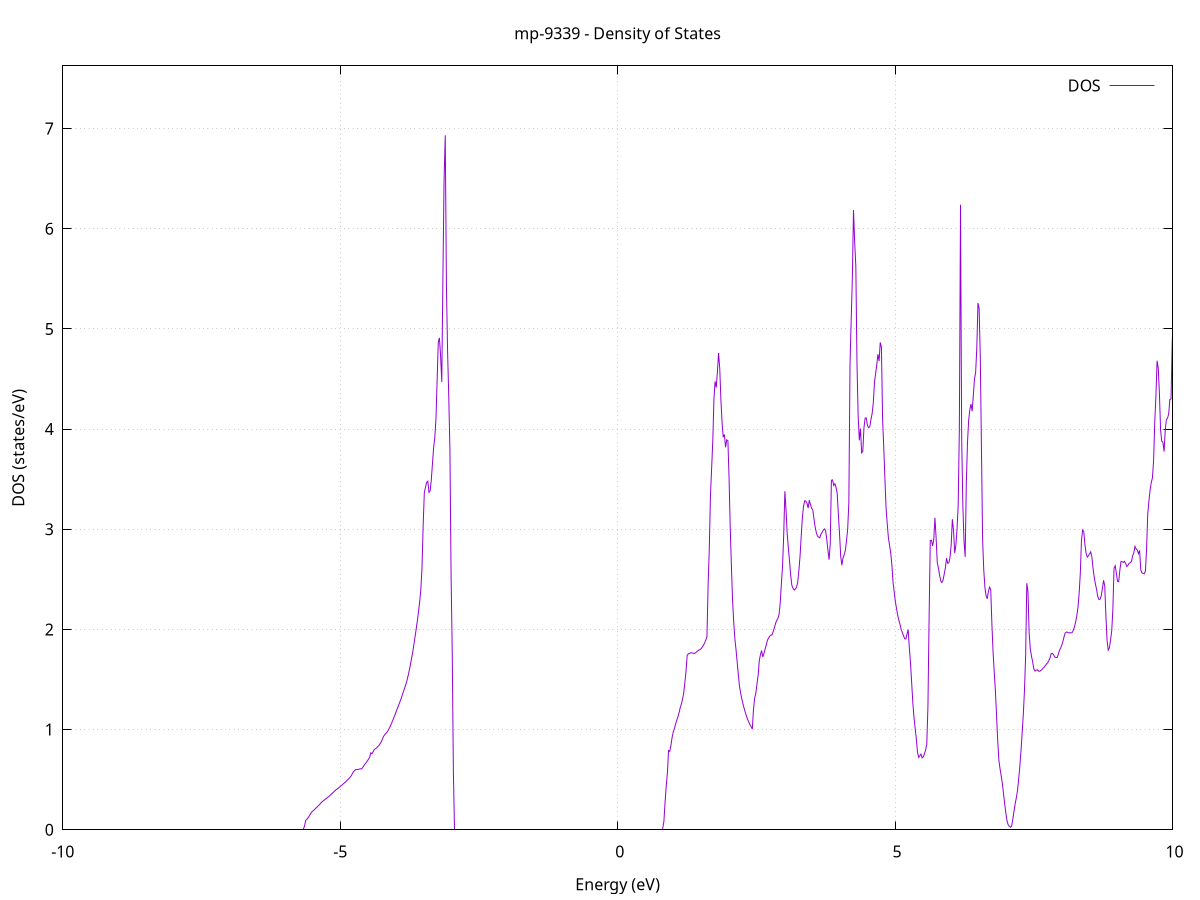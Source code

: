 set title 'mp-9339 - Density of States'
set xlabel 'Energy (eV)'
set ylabel 'DOS (states/eV)'
set grid
set xrange [-10:10]
set yrange [0:7.626]
set xzeroaxis lt -1
set terminal png size 800,600
set output 'mp-9339_dos_gnuplot.png'
plot '-' using 1:2 with lines title 'DOS'
-26.165500 0.000000
-26.144500 0.000000
-26.123600 0.000000
-26.102600 0.000000
-26.081600 0.000000
-26.060700 0.000000
-26.039700 0.000000
-26.018700 0.000000
-25.997800 0.000000
-25.976800 0.000000
-25.955900 0.000000
-25.934900 0.000000
-25.913900 0.000000
-25.893000 0.000000
-25.872000 0.000000
-25.851000 0.000000
-25.830100 0.000000
-25.809100 0.000000
-25.788200 0.000000
-25.767200 0.000000
-25.746200 0.000000
-25.725300 0.000000
-25.704300 0.000000
-25.683300 0.000000
-25.662400 0.000000
-25.641400 0.000000
-25.620500 0.000000
-25.599500 0.000000
-25.578500 0.000000
-25.557600 0.000000
-25.536600 0.000000
-25.515600 0.000000
-25.494700 0.000000
-25.473700 0.000000
-25.452800 0.000000
-25.431800 0.000000
-25.410800 0.000000
-25.389900 0.000000
-25.368900 0.000000
-25.347900 0.000000
-25.327000 0.000000
-25.306000 0.000000
-25.285100 0.000000
-25.264100 0.000000
-25.243100 0.000000
-25.222200 0.000000
-25.201200 0.000000
-25.180200 0.000000
-25.159300 0.000000
-25.138300 0.000000
-25.117400 0.000000
-25.096400 0.000000
-25.075400 0.000000
-25.054500 0.000000
-25.033500 0.000000
-25.012500 0.000000
-24.991600 0.000000
-24.970600 0.000000
-24.949700 0.000000
-24.928700 0.000000
-24.907700 0.000000
-24.886800 0.000000
-24.865800 0.000000
-24.844900 0.000000
-24.823900 0.000000
-24.802900 0.000000
-24.782000 0.000000
-24.761000 0.000000
-24.740000 0.000000
-24.719100 0.000000
-24.698100 0.000000
-24.677200 0.000000
-24.656200 0.000000
-24.635200 0.000000
-24.614300 0.000000
-24.593300 0.000000
-24.572300 0.000000
-24.551400 0.000000
-24.530400 0.000000
-24.509500 0.000000
-24.488500 0.000000
-24.467500 0.000000
-24.446600 0.000000
-24.425600 0.000000
-24.404600 0.000000
-24.383700 0.000000
-24.362700 0.000000
-24.341800 0.000000
-24.320800 0.000000
-24.299800 0.000000
-24.278900 0.000000
-24.257900 14.189900
-24.236900 13.721600
-24.216000 20.919900
-24.195000 14.191600
-24.174100 11.848000
-24.153100 13.725000
-24.132100 16.467600
-24.111200 11.569100
-24.090200 15.531800
-24.069200 27.880700
-24.048300 27.862100
-24.027300 37.544800
-24.006400 32.554900
-23.985400 48.342600
-23.964400 36.364000
-23.943500 12.463000
-23.922500 15.432300
-23.901500 22.653000
-23.880600 20.507800
-23.859600 30.408000
-23.838700 42.367200
-23.817700 47.246900
-23.796700 36.343500
-23.775800 2.918000
-23.754800 0.000000
-23.733800 0.000000
-23.712900 0.000000
-23.691900 0.000000
-23.671000 0.000000
-23.650000 0.000000
-23.629000 0.000000
-23.608100 0.000000
-23.587100 0.000000
-23.566200 0.000000
-23.545200 0.000000
-23.524200 0.000000
-23.503300 0.000000
-23.482300 0.000000
-23.461300 0.000000
-23.440400 0.000000
-23.419400 0.000000
-23.398500 0.000000
-23.377500 0.000000
-23.356500 0.000000
-23.335600 0.000000
-23.314600 0.000000
-23.293600 0.000000
-23.272700 0.000000
-23.251700 0.000000
-23.230800 0.000000
-23.209800 0.000000
-23.188800 0.000000
-23.167900 0.000000
-23.146900 0.000000
-23.125900 0.000000
-23.105000 0.000000
-23.084000 0.000000
-23.063100 0.000000
-23.042100 0.000000
-23.021100 0.000000
-23.000200 0.000000
-22.979200 0.000000
-22.958200 0.000000
-22.937300 0.000000
-22.916300 0.000000
-22.895400 0.000000
-22.874400 0.000000
-22.853400 0.000000
-22.832500 0.000000
-22.811500 0.000000
-22.790500 0.000000
-22.769600 0.000000
-22.748600 0.000000
-22.727700 0.000000
-22.706700 0.000000
-22.685700 0.000000
-22.664800 0.000000
-22.643800 0.000000
-22.622800 0.000000
-22.601900 0.000000
-22.580900 0.000000
-22.560000 0.000000
-22.539000 0.000000
-22.518000 0.000000
-22.497100 0.000000
-22.476100 0.000000
-22.455100 0.000000
-22.434200 0.000000
-22.413200 0.000000
-22.392300 0.000000
-22.371300 0.000000
-22.350300 0.000000
-22.329400 0.000000
-22.308400 0.000000
-22.287500 0.000000
-22.266500 0.000000
-22.245500 0.000000
-22.224600 0.000000
-22.203600 0.000000
-22.182600 0.000000
-22.161700 0.000000
-22.140700 0.000000
-22.119800 0.000000
-22.098800 0.000000
-22.077800 0.000000
-22.056900 0.000000
-22.035900 0.000000
-22.014900 0.000000
-21.994000 0.000000
-21.973000 0.000000
-21.952100 0.000000
-21.931100 0.000000
-21.910100 0.000000
-21.889200 0.000000
-21.868200 0.000000
-21.847200 0.000000
-21.826300 0.000000
-21.805300 0.000000
-21.784400 0.000000
-21.763400 0.000000
-21.742400 0.000000
-21.721500 0.000000
-21.700500 0.000000
-21.679500 0.000000
-21.658600 0.000000
-21.637600 0.000000
-21.616700 0.000000
-21.595700 0.000000
-21.574700 0.000000
-21.553800 0.000000
-21.532800 0.000000
-21.511800 0.000000
-21.490900 0.000000
-21.469900 0.000000
-21.449000 0.000000
-21.428000 0.000000
-21.407000 0.000000
-21.386100 0.000000
-21.365100 0.000000
-21.344100 0.000000
-21.323200 0.000000
-21.302200 0.000000
-21.281300 0.000000
-21.260300 0.000000
-21.239300 0.000000
-21.218400 0.000000
-21.197400 0.000000
-21.176400 0.000000
-21.155500 0.000000
-21.134500 0.000000
-21.113600 0.000000
-21.092600 0.000000
-21.071600 0.000000
-21.050700 0.000000
-21.029700 0.000000
-21.008700 0.000000
-20.987800 0.000000
-20.966800 0.000000
-20.945900 0.000000
-20.924900 0.000000
-20.903900 0.000000
-20.883000 0.000000
-20.862000 0.000000
-20.841100 0.000000
-20.820100 0.000000
-20.799100 0.000000
-20.778200 0.000000
-20.757200 0.000000
-20.736200 0.000000
-20.715300 0.000000
-20.694300 0.000000
-20.673400 0.000000
-20.652400 0.000000
-20.631400 0.000000
-20.610500 0.000000
-20.589500 0.000000
-20.568500 0.000000
-20.547600 0.000000
-20.526600 0.000000
-20.505700 0.000000
-20.484700 0.000000
-20.463700 0.000000
-20.442800 0.000000
-20.421800 0.000000
-20.400800 0.000000
-20.379900 0.000000
-20.358900 0.000000
-20.338000 0.000000
-20.317000 0.000000
-20.296000 0.000000
-20.275100 0.000000
-20.254100 0.000000
-20.233100 0.000000
-20.212200 0.000000
-20.191200 0.000000
-20.170300 0.000000
-20.149300 0.000000
-20.128300 0.000000
-20.107400 0.000000
-20.086400 0.000000
-20.065400 0.000000
-20.044500 0.000000
-20.023500 0.000000
-20.002600 0.000000
-19.981600 0.000000
-19.960600 0.000000
-19.939700 0.000000
-19.918700 0.000000
-19.897700 0.000000
-19.876800 0.000000
-19.855800 0.000000
-19.834900 0.000000
-19.813900 0.000000
-19.792900 0.000000
-19.772000 0.000000
-19.751000 0.000000
-19.730000 0.000000
-19.709100 0.000000
-19.688100 0.000000
-19.667200 0.000000
-19.646200 0.000000
-19.625200 0.000000
-19.604300 0.000000
-19.583300 0.000000
-19.562400 0.000000
-19.541400 0.000000
-19.520400 0.000000
-19.499500 0.000000
-19.478500 0.000000
-19.457500 0.000000
-19.436600 0.000000
-19.415600 0.000000
-19.394700 0.000000
-19.373700 0.000000
-19.352700 0.000000
-19.331800 0.000000
-19.310800 0.000000
-19.289800 0.000000
-19.268900 0.000000
-19.247900 0.000000
-19.227000 0.000000
-19.206000 0.000000
-19.185000 0.000000
-19.164100 0.000000
-19.143100 0.000000
-19.122100 0.000000
-19.101200 0.000000
-19.080200 0.000000
-19.059300 0.000000
-19.038300 0.000000
-19.017300 0.000000
-18.996400 0.000000
-18.975400 0.000000
-18.954400 0.000000
-18.933500 0.000000
-18.912500 0.000000
-18.891600 0.000000
-18.870600 0.000000
-18.849600 0.000000
-18.828700 0.000000
-18.807700 0.000000
-18.786700 0.000000
-18.765800 0.000000
-18.744800 0.000000
-18.723900 0.000000
-18.702900 0.000000
-18.681900 0.000000
-18.661000 0.000000
-18.640000 0.000000
-18.619000 0.000000
-18.598100 0.000000
-18.577100 0.000000
-18.556200 0.000000
-18.535200 0.000000
-18.514200 0.000000
-18.493300 0.000000
-18.472300 0.000000
-18.451300 0.000000
-18.430400 0.000000
-18.409400 0.000000
-18.388500 0.000000
-18.367500 0.000000
-18.346500 0.000000
-18.325600 0.000000
-18.304600 0.000000
-18.283700 0.000000
-18.262700 0.000000
-18.241700 0.000000
-18.220800 0.000000
-18.199800 0.000000
-18.178800 0.000000
-18.157900 0.000000
-18.136900 0.000000
-18.116000 0.000000
-18.095000 0.000000
-18.074000 0.000000
-18.053100 0.000000
-18.032100 0.000000
-18.011100 0.000000
-17.990200 0.000000
-17.969200 0.000000
-17.948300 0.000000
-17.927300 0.000000
-17.906300 0.000000
-17.885400 0.000000
-17.864400 0.000000
-17.843400 0.000000
-17.822500 0.000000
-17.801500 0.000000
-17.780600 0.000000
-17.759600 0.000000
-17.738600 0.000000
-17.717700 0.000000
-17.696700 0.000000
-17.675700 0.000000
-17.654800 0.000000
-17.633800 0.000000
-17.612900 0.000000
-17.591900 0.000000
-17.570900 0.000000
-17.550000 0.000000
-17.529000 0.000000
-17.508000 0.000000
-17.487100 0.000000
-17.466100 0.000000
-17.445200 0.000000
-17.424200 0.000000
-17.403200 0.000000
-17.382300 0.000000
-17.361300 0.000000
-17.340300 0.000000
-17.319400 0.000000
-17.298400 0.000000
-17.277500 0.000000
-17.256500 0.000000
-17.235500 0.000000
-17.214600 0.000000
-17.193600 0.000000
-17.172600 0.000000
-17.151700 0.000000
-17.130700 0.000000
-17.109800 0.000000
-17.088800 0.000000
-17.067800 0.000000
-17.046900 0.000000
-17.025900 0.000000
-17.005000 0.000000
-16.984000 0.000000
-16.963000 0.000000
-16.942100 0.000000
-16.921100 0.000000
-16.900100 0.000000
-16.879200 0.000000
-16.858200 0.000000
-16.837300 0.000000
-16.816300 0.000000
-16.795300 0.000000
-16.774400 0.000000
-16.753400 0.000000
-16.732400 0.000000
-16.711500 0.000000
-16.690500 0.000000
-16.669600 0.000000
-16.648600 0.000000
-16.627600 0.000000
-16.606700 0.000000
-16.585700 0.000000
-16.564700 0.000000
-16.543800 0.000000
-16.522800 0.000000
-16.501900 0.000000
-16.480900 0.000000
-16.459900 0.000000
-16.439000 0.000000
-16.418000 0.000000
-16.397000 0.000000
-16.376100 0.000000
-16.355100 0.000000
-16.334200 0.000000
-16.313200 0.000000
-16.292200 0.000000
-16.271300 0.000000
-16.250300 0.000000
-16.229300 0.000000
-16.208400 0.000000
-16.187400 0.000000
-16.166500 0.000000
-16.145500 0.000000
-16.124500 0.000000
-16.103600 0.000000
-16.082600 0.000000
-16.061600 0.000000
-16.040700 0.000000
-16.019700 0.000000
-15.998800 0.000000
-15.977800 0.000000
-15.956800 0.000000
-15.935900 0.000000
-15.914900 0.000000
-15.893900 0.000000
-15.873000 0.000000
-15.852000 0.000000
-15.831100 0.000000
-15.810100 0.000000
-15.789100 0.000000
-15.768200 0.000000
-15.747200 0.000000
-15.726300 0.000000
-15.705300 0.000000
-15.684300 0.000000
-15.663400 0.000000
-15.642400 0.000000
-15.621400 0.000000
-15.600500 0.000000
-15.579500 0.000000
-15.558600 0.000000
-15.537600 0.000000
-15.516600 0.000000
-15.495700 0.000000
-15.474700 0.000000
-15.453700 0.000000
-15.432800 0.000000
-15.411800 0.000000
-15.390900 0.000000
-15.369900 0.000000
-15.348900 0.000000
-15.328000 0.000000
-15.307000 0.000000
-15.286000 0.000000
-15.265100 0.000000
-15.244100 0.000000
-15.223200 0.000000
-15.202200 0.000000
-15.181200 0.000000
-15.160300 0.000000
-15.139300 0.000000
-15.118300 0.000000
-15.097400 0.000000
-15.076400 0.000000
-15.055500 0.000000
-15.034500 0.000000
-15.013500 0.000000
-14.992600 0.000000
-14.971600 0.000000
-14.950600 0.000000
-14.929700 0.000000
-14.908700 0.000000
-14.887800 0.000000
-14.866800 0.000000
-14.845800 0.000000
-14.824900 0.000000
-14.803900 0.000000
-14.782900 0.000000
-14.762000 0.000000
-14.741000 0.000000
-14.720100 0.000000
-14.699100 0.000000
-14.678100 0.000000
-14.657200 0.000000
-14.636200 0.000000
-14.615200 0.000000
-14.594300 0.000000
-14.573300 0.000000
-14.552400 0.000000
-14.531400 0.000000
-14.510400 0.000000
-14.489500 0.000000
-14.468500 0.000000
-14.447600 0.000000
-14.426600 0.000000
-14.405600 0.000000
-14.384700 0.000000
-14.363700 0.000000
-14.342700 0.000000
-14.321800 0.000000
-14.300800 0.000000
-14.279900 0.000000
-14.258900 0.000000
-14.237900 0.000000
-14.217000 0.000000
-14.196000 0.000000
-14.175000 0.000000
-14.154100 0.000000
-14.133100 0.000000
-14.112200 0.000000
-14.091200 0.000000
-14.070200 0.000000
-14.049300 0.000000
-14.028300 0.000000
-14.007300 0.000000
-13.986400 0.000000
-13.965400 0.000000
-13.944500 0.000000
-13.923500 0.000000
-13.902500 0.000000
-13.881600 0.000000
-13.860600 0.000000
-13.839600 0.000000
-13.818700 0.000000
-13.797700 0.000000
-13.776800 0.000000
-13.755800 0.000000
-13.734800 0.000000
-13.713900 0.000000
-13.692900 0.000000
-13.671900 0.000000
-13.651000 0.000000
-13.630000 0.000000
-13.609100 0.000000
-13.588100 0.000000
-13.567100 0.000000
-13.546200 0.000000
-13.525200 0.000000
-13.504200 0.000000
-13.483300 0.000000
-13.462300 0.000000
-13.441400 0.000000
-13.420400 0.000000
-13.399400 0.000000
-13.378500 0.000000
-13.357500 0.000000
-13.336500 0.000000
-13.315600 0.000000
-13.294600 0.000000
-13.273700 0.000000
-13.252700 0.000000
-13.231700 0.000000
-13.210800 0.000000
-13.189800 0.000000
-13.168900 0.000000
-13.147900 0.000000
-13.126900 0.000000
-13.106000 0.000000
-13.085000 0.000000
-13.064000 0.000000
-13.043100 0.000000
-13.022100 0.000000
-13.001200 0.000000
-12.980200 0.000000
-12.959200 0.000000
-12.938300 0.000000
-12.917300 0.000000
-12.896300 0.000000
-12.875400 0.000000
-12.854400 0.000000
-12.833500 0.000000
-12.812500 0.000000
-12.791500 0.000000
-12.770600 0.000000
-12.749600 0.000000
-12.728600 0.000000
-12.707700 0.000000
-12.686700 0.000000
-12.665800 0.000000
-12.644800 0.000000
-12.623800 0.000000
-12.602900 0.000000
-12.581900 0.000000
-12.560900 0.000000
-12.540000 0.000000
-12.519000 0.000000
-12.498100 0.000000
-12.477100 0.000000
-12.456100 0.000000
-12.435200 0.000000
-12.414200 0.000000
-12.393200 0.000000
-12.372300 0.000000
-12.351300 0.000000
-12.330400 0.000000
-12.309400 0.000000
-12.288400 0.000000
-12.267500 0.000000
-12.246500 0.000000
-12.225500 0.000000
-12.204600 0.000000
-12.183600 0.000000
-12.162700 0.000000
-12.141700 0.000000
-12.120700 0.000000
-12.099800 0.000000
-12.078800 0.000000
-12.057800 0.000000
-12.036900 0.000000
-12.015900 0.000000
-11.995000 0.000000
-11.974000 0.000000
-11.953000 0.000000
-11.932100 0.000000
-11.911100 0.000000
-11.890100 0.000000
-11.869200 0.000000
-11.848200 0.000000
-11.827300 0.000000
-11.806300 0.000000
-11.785300 0.000000
-11.764400 0.000000
-11.743400 0.000000
-11.722500 0.000000
-11.701500 0.000000
-11.680500 0.000000
-11.659600 0.000000
-11.638600 0.000000
-11.617600 0.000000
-11.596700 0.000000
-11.575700 0.000000
-11.554800 0.000000
-11.533800 0.000000
-11.512800 0.000000
-11.491900 0.000000
-11.470900 0.000000
-11.449900 0.000000
-11.429000 0.000000
-11.408000 0.000000
-11.387100 0.000000
-11.366100 0.000000
-11.345100 0.000000
-11.324200 0.000000
-11.303200 0.000000
-11.282200 0.000000
-11.261300 0.000000
-11.240300 0.000000
-11.219400 0.000000
-11.198400 0.000000
-11.177400 0.000000
-11.156500 0.000000
-11.135500 0.000000
-11.114500 0.000000
-11.093600 0.000000
-11.072600 0.000000
-11.051700 0.000000
-11.030700 0.000000
-11.009700 0.000000
-10.988800 0.000000
-10.967800 0.000000
-10.946800 0.000000
-10.925900 0.000000
-10.904900 0.000000
-10.884000 0.000000
-10.863000 0.000000
-10.842000 0.000000
-10.821100 0.000000
-10.800100 0.000000
-10.779100 0.000000
-10.758200 0.000000
-10.737200 0.000000
-10.716300 0.000000
-10.695300 0.000000
-10.674300 0.000000
-10.653400 0.000000
-10.632400 0.000000
-10.611400 0.000000
-10.590500 0.000000
-10.569500 0.000000
-10.548600 0.000000
-10.527600 0.000000
-10.506600 0.000000
-10.485700 0.000000
-10.464700 0.000000
-10.443800 0.000000
-10.422800 0.000000
-10.401800 0.000000
-10.380900 0.000000
-10.359900 0.000000
-10.338900 0.000000
-10.318000 0.000000
-10.297000 0.000000
-10.276100 0.000000
-10.255100 0.000000
-10.234100 0.000000
-10.213200 0.000000
-10.192200 0.000000
-10.171200 0.000000
-10.150300 0.000000
-10.129300 0.000000
-10.108400 0.000000
-10.087400 0.000000
-10.066400 0.000000
-10.045500 0.000000
-10.024500 0.000000
-10.003500 0.000000
-9.982600 0.000000
-9.961600 0.000000
-9.940700 0.000000
-9.919700 0.000000
-9.898700 0.000000
-9.877800 0.000000
-9.856800 0.000000
-9.835800 0.000000
-9.814900 0.000000
-9.793900 0.000000
-9.773000 0.000000
-9.752000 0.000000
-9.731000 0.000000
-9.710100 0.000000
-9.689100 0.000000
-9.668100 0.000000
-9.647200 0.000000
-9.626200 0.000000
-9.605300 0.000000
-9.584300 0.000000
-9.563300 0.000000
-9.542400 0.000000
-9.521400 0.000000
-9.500400 0.000000
-9.479500 0.000000
-9.458500 0.000000
-9.437600 0.000000
-9.416600 0.000000
-9.395600 0.000000
-9.374700 0.000000
-9.353700 0.000000
-9.332700 0.000000
-9.311800 0.000000
-9.290800 0.000000
-9.269900 0.000000
-9.248900 0.000000
-9.227900 0.000000
-9.207000 0.000000
-9.186000 0.000000
-9.165100 0.000000
-9.144100 0.000000
-9.123100 0.000000
-9.102200 0.000000
-9.081200 0.000000
-9.060200 0.000000
-9.039300 0.000000
-9.018300 0.000000
-8.997400 0.000000
-8.976400 0.000000
-8.955400 0.000000
-8.934500 0.000000
-8.913500 0.000000
-8.892500 0.000000
-8.871600 0.000000
-8.850600 0.000000
-8.829700 0.000000
-8.808700 0.000000
-8.787700 0.000000
-8.766800 0.000000
-8.745800 0.000000
-8.724800 0.000000
-8.703900 0.000000
-8.682900 0.000000
-8.662000 0.000000
-8.641000 0.000000
-8.620000 0.000000
-8.599100 0.000000
-8.578100 0.000000
-8.557100 0.000000
-8.536200 0.000000
-8.515200 0.000000
-8.494300 0.000000
-8.473300 0.000000
-8.452300 0.000000
-8.431400 0.000000
-8.410400 0.000000
-8.389400 0.000000
-8.368500 0.000000
-8.347500 0.000000
-8.326600 0.000000
-8.305600 0.000000
-8.284600 0.000000
-8.263700 0.000000
-8.242700 0.000000
-8.221700 0.000000
-8.200800 0.000000
-8.179800 0.000000
-8.158900 0.000000
-8.137900 0.000000
-8.116900 0.000000
-8.096000 0.000000
-8.075000 0.000000
-8.054000 0.000000
-8.033100 0.000000
-8.012100 0.000000
-7.991200 0.000000
-7.970200 0.000000
-7.949200 0.000000
-7.928300 0.000000
-7.907300 0.000000
-7.886400 0.000000
-7.865400 0.000000
-7.844400 0.000000
-7.823500 0.000000
-7.802500 0.000000
-7.781500 0.000000
-7.760600 0.000000
-7.739600 0.000000
-7.718700 0.000000
-7.697700 0.000000
-7.676700 0.000000
-7.655800 0.000000
-7.634800 0.000000
-7.613800 0.000000
-7.592900 0.000000
-7.571900 0.000000
-7.551000 0.000000
-7.530000 0.000000
-7.509000 0.000000
-7.488100 0.000000
-7.467100 0.000000
-7.446100 0.000000
-7.425200 0.000000
-7.404200 0.000000
-7.383300 0.000000
-7.362300 0.000000
-7.341300 0.000000
-7.320400 0.000000
-7.299400 0.000000
-7.278400 0.000000
-7.257500 0.000000
-7.236500 0.000000
-7.215600 0.000000
-7.194600 0.000000
-7.173600 0.000000
-7.152700 0.000000
-7.131700 0.000000
-7.110700 0.000000
-7.089800 0.000000
-7.068800 0.000000
-7.047900 0.000000
-7.026900 0.000000
-7.005900 0.000000
-6.985000 0.000000
-6.964000 0.000000
-6.943000 0.000000
-6.922100 0.000000
-6.901100 0.000000
-6.880200 0.000000
-6.859200 0.000000
-6.838200 0.000000
-6.817300 0.000000
-6.796300 0.000000
-6.775300 0.000000
-6.754400 0.000000
-6.733400 0.000000
-6.712500 0.000000
-6.691500 0.000000
-6.670500 0.000000
-6.649600 0.000000
-6.628600 0.000000
-6.607700 0.000000
-6.586700 0.000000
-6.565700 0.000000
-6.544800 0.000000
-6.523800 0.000000
-6.502800 0.000000
-6.481900 0.000000
-6.460900 0.000000
-6.440000 0.000000
-6.419000 0.000000
-6.398000 0.000000
-6.377100 0.000000
-6.356100 0.000000
-6.335100 0.000000
-6.314200 0.000000
-6.293200 0.000000
-6.272300 0.000000
-6.251300 0.000000
-6.230300 0.000000
-6.209400 0.000000
-6.188400 0.000000
-6.167400 0.000000
-6.146500 0.000000
-6.125500 0.000000
-6.104600 0.000000
-6.083600 0.000000
-6.062600 0.000000
-6.041700 0.000000
-6.020700 0.000000
-5.999700 0.000000
-5.978800 0.000000
-5.957800 0.000000
-5.936900 0.000000
-5.915900 0.000000
-5.894900 0.000000
-5.874000 0.000000
-5.853000 0.000000
-5.832000 0.000000
-5.811100 0.000000
-5.790100 0.000000
-5.769200 0.000000
-5.748200 0.000000
-5.727200 0.000000
-5.706300 0.000000
-5.685300 0.000000
-5.664300 0.003600
-5.643400 0.038100
-5.622400 0.092400
-5.601500 0.104000
-5.580500 0.117800
-5.559500 0.136700
-5.538600 0.156000
-5.517600 0.175500
-5.496600 0.185500
-5.475700 0.195500
-5.454700 0.207000
-5.433800 0.218800
-5.412800 0.229000
-5.391800 0.240900
-5.370900 0.252900
-5.349900 0.265800
-5.329000 0.278900
-5.308000 0.288100
-5.287000 0.296700
-5.266100 0.306100
-5.245100 0.315400
-5.224100 0.324400
-5.203200 0.333400
-5.182200 0.343900
-5.161300 0.354600
-5.140300 0.365500
-5.119300 0.376800
-5.098400 0.388300
-5.077400 0.398700
-5.056400 0.407000
-5.035500 0.415600
-5.014500 0.425000
-4.993600 0.434800
-4.972600 0.444700
-4.951600 0.454600
-4.930700 0.464900
-4.909700 0.475400
-4.888700 0.486100
-4.867800 0.497500
-4.846800 0.509500
-4.825900 0.522100
-4.804900 0.536100
-4.783900 0.556700
-4.763000 0.578100
-4.742000 0.590000
-4.721000 0.601300
-4.700100 0.600200
-4.679100 0.602500
-4.658200 0.605800
-4.637200 0.608800
-4.616200 0.607100
-4.595300 0.620500
-4.574300 0.639200
-4.553300 0.656500
-4.532400 0.669800
-4.511400 0.686400
-4.490500 0.704700
-4.469500 0.723700
-4.448500 0.768600
-4.427600 0.760400
-4.406600 0.778400
-4.385600 0.803000
-4.364700 0.809100
-4.343700 0.818000
-4.322800 0.832000
-4.301800 0.841700
-4.280800 0.859300
-4.259900 0.879200
-4.238900 0.905200
-4.217900 0.932700
-4.197000 0.949700
-4.176000 0.962900
-4.155100 0.975300
-4.134100 0.993400
-4.113100 1.016300
-4.092200 1.042100
-4.071200 1.068000
-4.050300 1.095600
-4.029300 1.124600
-4.008300 1.153800
-3.987400 1.186600
-3.966400 1.217200
-3.945400 1.245800
-3.924500 1.276500
-3.903500 1.308800
-3.882600 1.342900
-3.861600 1.378000
-3.840600 1.412200
-3.819700 1.446400
-3.798700 1.486100
-3.777700 1.534400
-3.756800 1.587100
-3.735800 1.646200
-3.714900 1.708100
-3.693900 1.771600
-3.672900 1.847400
-3.652000 1.924200
-3.631000 2.002900
-3.610000 2.084600
-3.589100 2.176800
-3.568100 2.276600
-3.547200 2.395800
-3.526200 2.613800
-3.505200 3.040600
-3.484300 3.364100
-3.463300 3.419100
-3.442300 3.467800
-3.421400 3.479400
-3.400400 3.368500
-3.379500 3.383700
-3.358500 3.492400
-3.337500 3.655200
-3.316600 3.814400
-3.295600 3.912700
-3.274600 4.102300
-3.253700 4.481200
-3.232700 4.866400
-3.211800 4.911000
-3.190800 4.729100
-3.169800 4.470900
-3.148900 5.528400
-3.127900 6.499800
-3.106900 6.932900
-3.086000 5.434900
-3.065000 4.776500
-3.044100 4.330900
-3.023100 3.806100
-3.002100 2.548600
-2.981200 1.770800
-2.960200 0.570900
-2.939200 0.000000
-2.918300 0.000000
-2.897300 0.000000
-2.876400 0.000000
-2.855400 0.000000
-2.834400 0.000000
-2.813500 0.000000
-2.792500 0.000000
-2.771500 0.000000
-2.750600 0.000000
-2.729600 0.000000
-2.708700 0.000000
-2.687700 0.000000
-2.666700 0.000000
-2.645800 0.000000
-2.624800 0.000000
-2.603900 0.000000
-2.582900 0.000000
-2.561900 0.000000
-2.541000 0.000000
-2.520000 0.000000
-2.499000 0.000000
-2.478100 0.000000
-2.457100 0.000000
-2.436200 0.000000
-2.415200 0.000000
-2.394200 0.000000
-2.373300 0.000000
-2.352300 0.000000
-2.331300 0.000000
-2.310400 0.000000
-2.289400 0.000000
-2.268500 0.000000
-2.247500 0.000000
-2.226500 0.000000
-2.205600 0.000000
-2.184600 0.000000
-2.163600 0.000000
-2.142700 0.000000
-2.121700 0.000000
-2.100800 0.000000
-2.079800 0.000000
-2.058800 0.000000
-2.037900 0.000000
-2.016900 0.000000
-1.995900 0.000000
-1.975000 0.000000
-1.954000 0.000000
-1.933100 0.000000
-1.912100 0.000000
-1.891100 0.000000
-1.870200 0.000000
-1.849200 0.000000
-1.828200 0.000000
-1.807300 0.000000
-1.786300 0.000000
-1.765400 0.000000
-1.744400 0.000000
-1.723400 0.000000
-1.702500 0.000000
-1.681500 0.000000
-1.660500 0.000000
-1.639600 0.000000
-1.618600 0.000000
-1.597700 0.000000
-1.576700 0.000000
-1.555700 0.000000
-1.534800 0.000000
-1.513800 0.000000
-1.492800 0.000000
-1.471900 0.000000
-1.450900 0.000000
-1.430000 0.000000
-1.409000 0.000000
-1.388000 0.000000
-1.367100 0.000000
-1.346100 0.000000
-1.325200 0.000000
-1.304200 0.000000
-1.283200 0.000000
-1.262300 0.000000
-1.241300 0.000000
-1.220300 0.000000
-1.199400 0.000000
-1.178400 0.000000
-1.157500 0.000000
-1.136500 0.000000
-1.115500 0.000000
-1.094600 0.000000
-1.073600 0.000000
-1.052600 0.000000
-1.031700 0.000000
-1.010700 0.000000
-0.989800 0.000000
-0.968800 0.000000
-0.947800 0.000000
-0.926900 0.000000
-0.905900 0.000000
-0.884900 0.000000
-0.864000 0.000000
-0.843000 0.000000
-0.822100 0.000000
-0.801100 0.000000
-0.780100 0.000000
-0.759200 0.000000
-0.738200 0.000000
-0.717200 0.000000
-0.696300 0.000000
-0.675300 0.000000
-0.654400 0.000000
-0.633400 0.000000
-0.612400 0.000000
-0.591500 0.000000
-0.570500 0.000000
-0.549500 0.000000
-0.528600 0.000000
-0.507600 0.000000
-0.486700 0.000000
-0.465700 0.000000
-0.444700 0.000000
-0.423800 0.000000
-0.402800 0.000000
-0.381800 0.000000
-0.360900 0.000000
-0.339900 0.000000
-0.319000 0.000000
-0.298000 0.000000
-0.277000 0.000000
-0.256100 0.000000
-0.235100 0.000000
-0.214100 0.000000
-0.193200 0.000000
-0.172200 0.000000
-0.151300 0.000000
-0.130300 0.000000
-0.109300 0.000000
-0.088400 0.000000
-0.067400 0.000000
-0.046500 0.000000
-0.025500 0.000000
-0.004500 0.000000
0.016400 0.000000
0.037400 0.000000
0.058400 0.000000
0.079300 0.000000
0.100300 0.000000
0.121200 0.000000
0.142200 0.000000
0.163200 0.000000
0.184100 0.000000
0.205100 0.000000
0.226100 0.000000
0.247000 0.000000
0.268000 0.000000
0.288900 0.000000
0.309900 0.000000
0.330900 0.000000
0.351800 0.000000
0.372800 0.000000
0.393800 0.000000
0.414700 0.000000
0.435700 0.000000
0.456600 0.000000
0.477600 0.000000
0.498600 0.000000
0.519500 0.000000
0.540500 0.000000
0.561500 0.000000
0.582400 0.000000
0.603400 0.000000
0.624300 0.000000
0.645300 0.000000
0.666300 0.000000
0.687200 0.000000
0.708200 0.000000
0.729200 0.000000
0.750100 0.000000
0.771100 0.000000
0.792000 0.000000
0.813000 0.000000
0.834000 0.084700
0.854900 0.277700
0.875900 0.440200
0.896900 0.568600
0.917800 0.790600
0.938800 0.782200
0.959700 0.839200
0.980700 0.918600
1.001700 0.975500
1.022600 1.009300
1.043600 1.052400
1.064600 1.092700
1.085500 1.127000
1.106500 1.168800
1.127400 1.217900
1.148400 1.256200
1.169400 1.301400
1.190300 1.364500
1.211300 1.470500
1.232200 1.584100
1.253200 1.741800
1.274200 1.757100
1.295100 1.759100
1.316100 1.767100
1.337100 1.766400
1.358000 1.763100
1.379000 1.760100
1.399900 1.765300
1.420900 1.775100
1.441900 1.785600
1.462800 1.793800
1.483800 1.798700
1.504800 1.808000
1.525700 1.825700
1.546700 1.842600
1.567600 1.865100
1.588600 1.893800
1.609600 1.926500
1.630500 2.446700
1.651500 2.800100
1.672500 3.332900
1.693400 3.602500
1.714400 3.876000
1.735300 4.296500
1.756300 4.476700
1.777300 4.415000
1.798200 4.574100
1.819200 4.760200
1.840200 4.604600
1.861100 4.288700
1.882100 4.064300
1.903000 3.919400
1.924000 3.946000
1.945000 3.817700
1.965900 3.892800
1.986900 3.885000
2.007900 3.513900
2.028800 3.017400
2.049800 2.640200
2.070700 2.299500
2.091700 2.074200
2.112700 1.905800
2.133600 1.798900
2.154600 1.670500
2.175600 1.546100
2.196500 1.430000
2.217500 1.361900
2.238400 1.303700
2.259400 1.255300
2.280400 1.210700
2.301300 1.170800
2.322300 1.133700
2.343300 1.100700
2.364200 1.074200
2.385200 1.049400
2.406100 1.028000
2.427100 1.005100
2.448100 1.201200
2.469000 1.312000
2.490000 1.361900
2.510900 1.455500
2.531900 1.542600
2.552900 1.686800
2.573800 1.749500
2.594800 1.789100
2.615800 1.725500
2.636700 1.759000
2.657700 1.803800
2.678600 1.847300
2.699600 1.892400
2.720600 1.914100
2.741500 1.932700
2.762500 1.943600
2.783500 1.946200
2.804400 1.981300
2.825400 2.017300
2.846300 2.060500
2.867300 2.089400
2.888300 2.110600
2.909200 2.149400
2.930200 2.268400
2.951200 2.459100
2.972100 2.630300
2.993100 2.948200
3.014000 3.379900
3.035000 3.191400
3.056000 2.952500
3.076900 2.812400
3.097900 2.684000
3.118900 2.540600
3.139800 2.440000
3.160800 2.410400
3.181700 2.393400
3.202700 2.403300
3.223700 2.420400
3.244600 2.469500
3.265600 2.583100
3.286600 2.724300
3.307500 2.924800
3.328500 3.110100
3.349400 3.223300
3.370400 3.284800
3.391400 3.280200
3.412300 3.261800
3.433300 3.211100
3.454300 3.290400
3.475200 3.247200
3.496200 3.209500
3.517100 3.193600
3.538100 3.105200
3.559100 3.023800
3.580000 2.968500
3.601000 2.932800
3.622000 2.921500
3.642900 2.914800
3.663900 2.951000
3.684800 2.969900
3.705800 2.991100
3.726800 3.003500
3.747700 2.988800
3.768700 2.900400
3.789600 2.795300
3.810600 2.696600
3.831600 2.851800
3.852500 3.489100
3.873500 3.493000
3.894500 3.438600
3.915400 3.454700
3.936400 3.417400
3.957300 3.355900
3.978300 3.145200
3.999300 2.952000
4.020200 2.730800
4.041200 2.641400
4.062200 2.713800
4.083100 2.747100
4.104100 2.789900
4.125000 2.886800
4.146000 3.003700
4.167000 3.268200
4.187900 4.647100
4.208900 5.084900
4.229900 5.500900
4.250800 6.186900
4.271800 5.868800
4.292700 5.628100
4.313700 4.646900
4.334700 4.126600
4.355600 3.887500
4.376600 4.005400
4.397600 3.762900
4.418500 3.779300
4.439500 4.013000
4.460400 4.109600
4.481400 4.111500
4.502400 4.034600
4.523300 4.014200
4.544300 4.022500
4.565300 4.095600
4.586200 4.153700
4.607200 4.259900
4.628100 4.460800
4.649100 4.554500
4.670100 4.639900
4.691000 4.747800
4.712000 4.679200
4.733000 4.864900
4.753900 4.816700
4.774900 4.103500
4.795800 3.817700
4.816800 3.506100
4.837800 3.209300
4.858700 3.053800
4.879700 2.914600
4.900700 2.839100
4.921600 2.762600
4.942600 2.643700
4.963500 2.470400
4.984500 2.371100
5.005500 2.277200
5.026400 2.207500
5.047400 2.142100
5.068300 2.092200
5.089300 2.051600
5.110300 1.996700
5.131200 1.968900
5.152200 1.936600
5.173200 1.907600
5.194100 1.904600
5.215100 1.954200
5.236000 1.998500
5.257000 1.816000
5.278000 1.667200
5.298900 1.469000
5.319900 1.268500
5.340900 1.120300
5.361800 1.012400
5.382800 0.911800
5.403700 0.777000
5.424700 0.722300
5.445700 0.738500
5.466600 0.755700
5.487600 0.718600
5.508600 0.728200
5.529500 0.759400
5.550500 0.797400
5.571400 0.854900
5.592400 1.233100
5.613400 2.124800
5.634300 2.886600
5.655300 2.889900
5.676300 2.833300
5.697200 2.896400
5.718200 3.114900
5.739100 2.920800
5.760100 2.670500
5.781100 2.611100
5.802000 2.543600
5.823000 2.485900
5.844000 2.468200
5.864900 2.492300
5.885900 2.552900
5.906800 2.616300
5.927800 2.711300
5.948800 2.660300
5.969700 2.664800
5.990700 2.722200
6.011700 2.849500
6.032600 3.101000
6.053600 2.988400
6.074500 2.762100
6.095500 2.839500
6.116500 2.999600
6.137400 3.236700
6.158400 3.991800
6.179400 6.238900
6.200300 3.909600
6.221300 3.242400
6.242200 2.884600
6.263200 2.724200
6.284200 3.462500
6.305100 3.865900
6.326100 4.088100
6.347100 4.191000
6.368000 4.250100
6.389000 4.179000
6.409900 4.332100
6.430900 4.498800
6.451900 4.565400
6.472800 4.804500
6.493800 5.259200
6.514700 5.205300
6.535700 4.732600
6.556700 3.812700
6.577600 2.898000
6.598600 2.592600
6.619600 2.419000
6.640500 2.336600
6.661500 2.305800
6.682400 2.380500
6.703400 2.422400
6.724400 2.395200
6.745300 2.048900
6.766300 1.773000
6.787300 1.574200
6.808200 1.385400
6.829200 1.139300
6.850100 0.884900
6.871100 0.693600
6.892100 0.607900
6.913000 0.535900
6.934000 0.460200
6.955000 0.357700
6.975900 0.258600
6.996900 0.165100
7.017800 0.090100
7.038800 0.048500
7.059800 0.033900
7.080700 0.025400
7.101700 0.037800
7.122700 0.106700
7.143600 0.184400
7.164600 0.260100
7.185500 0.318800
7.206500 0.392500
7.227500 0.503800
7.248400 0.634200
7.269400 0.786600
7.290400 0.965400
7.311300 1.152700
7.332300 1.392400
7.353200 1.736400
7.374200 2.461000
7.395200 2.380100
7.416100 1.966900
7.437100 1.806500
7.458100 1.734400
7.479000 1.679000
7.500000 1.609200
7.520900 1.584400
7.541900 1.592000
7.562900 1.597500
7.583800 1.583600
7.604800 1.582800
7.625800 1.588700
7.646700 1.600400
7.667700 1.613900
7.688600 1.625000
7.709600 1.640600
7.730600 1.656000
7.751500 1.667900
7.772500 1.689900
7.793400 1.717800
7.814400 1.759700
7.835400 1.761600
7.856300 1.746600
7.877300 1.724900
7.898300 1.720300
7.919200 1.718900
7.940200 1.747800
7.961100 1.788400
7.982100 1.811800
8.003100 1.841200
8.024000 1.879000
8.045000 1.924900
8.066000 1.963500
8.086900 1.974000
8.107900 1.972300
8.128800 1.964700
8.149800 1.967200
8.170800 1.965000
8.191700 1.968900
8.212700 1.991500
8.233700 2.026000
8.254600 2.076200
8.275600 2.136900
8.296500 2.220300
8.317500 2.358800
8.338500 2.559400
8.359400 2.888100
8.380400 2.992600
8.401400 2.975000
8.422300 2.844800
8.443300 2.758500
8.464200 2.722300
8.485200 2.735700
8.506200 2.755100
8.527100 2.774700
8.548100 2.719300
8.569100 2.604400
8.590000 2.518800
8.611000 2.453000
8.631900 2.399100
8.652900 2.327500
8.673900 2.299100
8.694800 2.302000
8.715800 2.336500
8.736800 2.408400
8.757700 2.490500
8.778700 2.436700
8.799600 2.139000
8.820600 1.890600
8.841600 1.793400
8.862500 1.816000
8.883500 1.895500
8.904500 1.983400
8.925400 2.202800
8.946400 2.613400
8.967300 2.636300
8.988300 2.561900
9.009300 2.481300
9.030200 2.476500
9.051200 2.591300
9.072100 2.679000
9.093100 2.675500
9.114100 2.669600
9.135000 2.680500
9.156000 2.657800
9.177000 2.627100
9.197900 2.641400
9.218900 2.661100
9.239800 2.666100
9.260800 2.679300
9.281800 2.734500
9.302700 2.765800
9.323700 2.829300
9.344700 2.803000
9.365600 2.792900
9.386600 2.755900
9.407500 2.788300
9.428500 2.593300
9.449500 2.564500
9.470400 2.560100
9.491400 2.555300
9.512400 2.583400
9.533300 2.814800
9.554300 3.153700
9.575200 3.282800
9.596200 3.391400
9.617200 3.466600
9.638100 3.511200
9.659100 3.680600
9.680100 4.069800
9.701000 4.325000
9.722000 4.682500
9.742900 4.610800
9.763900 4.363000
9.784900 3.995600
9.805800 3.880100
9.826800 3.869800
9.847800 3.776000
9.868700 3.986900
9.889700 4.094400
9.910600 4.108400
9.931600 4.154200
9.952600 4.295500
9.973500 4.300300
9.994500 4.862600
10.015500 5.145600
10.036400 5.253800
10.057400 5.264000
10.078300 4.946200
10.099300 4.290800
10.120300 3.850900
10.141200 3.619600
10.162200 3.577800
10.183200 3.676600
10.204100 3.945000
10.225100 3.975400
10.246000 3.904300
10.267000 5.151200
10.288000 4.359800
10.308900 3.704100
10.329900 3.507100
10.350800 3.563200
10.371800 3.824900
10.392800 3.801600
10.413700 3.798500
10.434700 3.754500
10.455700 3.627800
10.476600 3.322800
10.497600 2.942700
10.518500 2.715000
10.539500 2.560000
10.560500 2.522300
10.581400 2.489900
10.602400 2.477500
10.623400 2.217000
10.644300 1.926100
10.665300 1.872500
10.686200 2.160600
10.707200 2.952800
10.728200 2.395800
10.749100 2.890400
10.770100 2.952500
10.791100 3.627100
10.812000 4.047900
10.833000 4.027800
10.853900 4.286100
10.874900 4.295100
10.895900 4.309000
10.916800 4.264400
10.937800 4.257300
10.958800 4.333900
10.979700 4.584400
11.000700 4.744800
11.021600 4.543200
11.042600 4.377300
11.063600 4.176500
11.084500 3.865200
11.105500 3.782100
11.126500 3.883100
11.147400 4.048700
11.168400 4.049700
11.189300 4.079100
11.210300 3.990300
11.231300 3.724300
11.252200 3.623200
11.273200 3.734800
11.294200 3.861500
11.315100 4.963800
11.336100 4.283200
11.357000 3.537400
11.378000 2.722700
11.399000 2.310700
11.419900 2.127500
11.440900 2.129400
11.461900 2.143800
11.482800 2.165300
11.503800 2.202400
11.524700 2.234300
11.545700 2.276200
11.566700 2.374600
11.587600 2.500700
11.608600 2.680900
11.629500 2.788600
11.650500 2.894900
11.671500 2.947200
11.692400 3.052700
11.713400 3.138600
11.734400 3.184800
11.755300 3.283000
11.776300 3.347100
11.797200 3.400100
11.818200 3.529300
11.839200 3.626600
11.860100 3.373600
11.881100 3.017600
11.902100 2.744000
11.923000 2.552000
11.944000 2.292700
11.964900 1.942500
11.985900 1.668600
12.006900 1.571000
12.027800 1.439100
12.048800 1.338600
12.069800 1.137700
12.090700 1.093300
12.111700 1.048200
12.132600 1.065000
12.153600 1.211300
12.174600 1.390400
12.195500 1.415900
12.216500 1.413300
12.237500 1.442200
12.258400 1.475400
12.279400 1.481200
12.300300 1.504300
12.321300 1.541100
12.342300 1.578500
12.363200 1.640400
12.384200 1.671900
12.405200 1.718100
12.426100 1.771000
12.447100 1.843800
12.468000 1.930000
12.489000 2.031100
12.510000 2.111000
12.530900 2.142900
12.551900 2.007200
12.572900 1.938100
12.593800 1.903000
12.614800 1.882400
12.635700 1.854000
12.656700 1.806900
12.677700 1.787500
12.698600 1.794600
12.719600 1.710200
12.740600 1.710000
12.761500 1.713100
12.782500 1.737100
12.803400 1.761700
12.824400 1.788600
12.845400 1.800400
12.866300 1.858100
12.887300 1.915800
12.908200 1.930200
12.929200 1.913400
12.950200 1.873700
12.971100 1.750600
12.992100 1.663900
13.013100 1.621700
13.034000 1.620800
13.055000 1.622700
13.075900 1.608800
13.096900 1.597500
13.117900 1.519300
13.138800 1.467000
13.159800 1.430100
13.180800 1.396200
13.201700 1.354700
13.222700 1.307000
13.243600 1.246900
13.264600 1.186200
13.285600 1.034300
13.306500 0.922400
13.327500 0.829200
13.348500 0.725700
13.369400 0.673200
13.390400 0.634000
13.411300 0.592400
13.432300 0.547700
13.453300 0.492800
13.474200 0.444200
13.495200 0.404700
13.516200 0.368300
13.537100 0.338300
13.558100 0.312300
13.579000 0.288400
13.600000 0.265200
13.621000 0.241600
13.641900 0.217600
13.662900 0.199400
13.683900 0.182900
13.704800 0.167400
13.725800 0.153300
13.746700 0.151300
13.767700 0.150500
13.788700 0.137200
13.809600 0.115600
13.830600 0.066400
13.851600 0.000500
13.872500 0.000000
13.893500 0.000000
13.914400 0.000000
13.935400 0.000000
13.956400 0.000000
13.977300 0.000000
13.998300 0.000000
14.019300 0.000000
14.040200 0.000000
14.061200 0.000000
14.082100 0.000000
14.103100 0.000000
14.124100 0.000000
14.145000 0.000000
14.166000 0.000000
14.186900 0.000000
14.207900 0.000000
14.228900 0.000000
14.249800 0.000000
14.270800 0.000000
14.291800 0.000000
14.312700 0.000000
14.333700 0.000000
14.354600 0.000000
14.375600 0.000000
14.396600 0.000000
14.417500 0.000000
14.438500 0.000000
14.459500 0.000000
14.480400 0.000000
14.501400 0.000000
14.522300 0.000000
14.543300 0.000000
14.564300 0.000000
14.585200 0.000000
14.606200 0.000000
14.627200 0.000000
14.648100 0.000000
14.669100 0.000000
14.690000 0.000000
14.711000 0.000000
14.732000 0.000000
14.752900 0.000000
14.773900 0.000000
14.794900 0.000000
14.815800 0.000000
14.836800 0.000000
14.857700 0.000000
14.878700 0.000000
14.899700 0.000000
14.920600 0.000000
14.941600 0.000000
14.962600 0.000000
14.983500 0.000000
15.004500 0.000000
15.025400 0.000000
15.046400 0.000000
15.067400 0.000000
15.088300 0.000000
15.109300 0.000000
15.130300 0.000000
15.151200 0.000000
15.172200 0.000000
15.193100 0.000000
15.214100 0.000000
15.235100 0.000000
15.256000 0.000000
15.277000 0.000000
15.298000 0.000000
15.318900 0.000000
15.339900 0.000000
15.360800 0.000000
15.381800 0.000000
15.402800 0.000000
15.423700 0.000000
15.444700 0.000000
15.465700 0.000000
15.486600 0.000000
15.507600 0.000000
15.528500 0.000000
15.549500 0.000000
15.570500 0.000000
15.591400 0.000000
15.612400 0.000000
15.633300 0.000000
15.654300 0.000000
15.675300 0.000000
15.696200 0.000000
15.717200 0.000000
15.738200 0.000000
15.759100 0.000000
e
